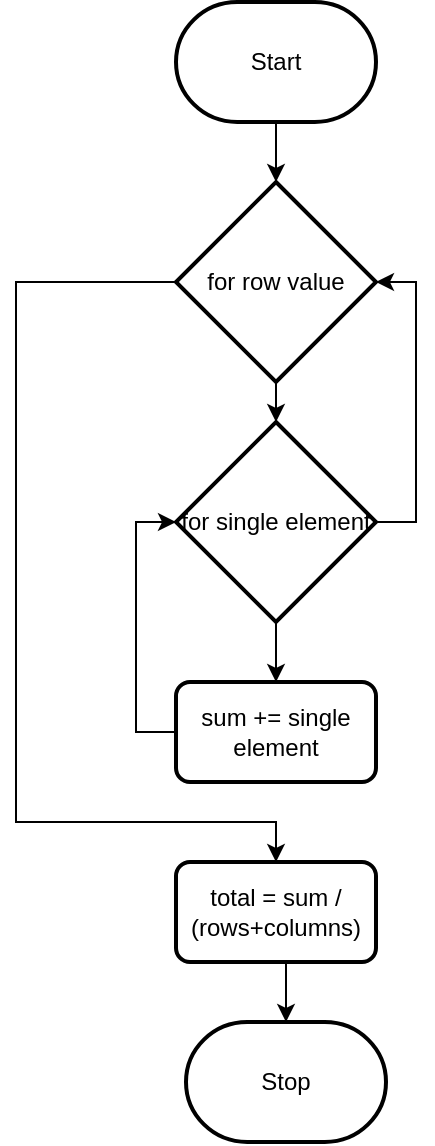 <mxfile version="14.8.0" type="github">
  <diagram id="RTqnX-EMJj5HqA8ffOZD" name="Page-1">
    <mxGraphModel dx="852" dy="514" grid="1" gridSize="10" guides="1" tooltips="1" connect="1" arrows="1" fold="1" page="1" pageScale="1" pageWidth="850" pageHeight="1100" math="0" shadow="0">
      <root>
        <mxCell id="0" />
        <mxCell id="1" parent="0" />
        <mxCell id="cX7OmJHnVWXveSGsJJL_-6" style="edgeStyle=orthogonalEdgeStyle;rounded=0;orthogonalLoop=1;jettySize=auto;html=1;exitX=0.5;exitY=1;exitDx=0;exitDy=0;exitPerimeter=0;entryX=0.5;entryY=0;entryDx=0;entryDy=0;entryPerimeter=0;" edge="1" parent="1" source="cX7OmJHnVWXveSGsJJL_-1" target="cX7OmJHnVWXveSGsJJL_-2">
          <mxGeometry relative="1" as="geometry" />
        </mxCell>
        <mxCell id="cX7OmJHnVWXveSGsJJL_-1" value="Start" style="strokeWidth=2;html=1;shape=mxgraph.flowchart.terminator;whiteSpace=wrap;" vertex="1" parent="1">
          <mxGeometry x="370" y="220" width="100" height="60" as="geometry" />
        </mxCell>
        <mxCell id="cX7OmJHnVWXveSGsJJL_-7" style="edgeStyle=orthogonalEdgeStyle;rounded=0;orthogonalLoop=1;jettySize=auto;html=1;exitX=0.5;exitY=1;exitDx=0;exitDy=0;exitPerimeter=0;entryX=0.5;entryY=0;entryDx=0;entryDy=0;entryPerimeter=0;" edge="1" parent="1" source="cX7OmJHnVWXveSGsJJL_-2" target="cX7OmJHnVWXveSGsJJL_-3">
          <mxGeometry relative="1" as="geometry" />
        </mxCell>
        <mxCell id="cX7OmJHnVWXveSGsJJL_-11" style="edgeStyle=orthogonalEdgeStyle;rounded=0;orthogonalLoop=1;jettySize=auto;html=1;exitX=0;exitY=0.5;exitDx=0;exitDy=0;exitPerimeter=0;entryX=0.5;entryY=0;entryDx=0;entryDy=0;" edge="1" parent="1" source="cX7OmJHnVWXveSGsJJL_-2" target="cX7OmJHnVWXveSGsJJL_-4">
          <mxGeometry relative="1" as="geometry">
            <Array as="points">
              <mxPoint x="290" y="360" />
              <mxPoint x="290" y="630" />
              <mxPoint x="420" y="630" />
            </Array>
          </mxGeometry>
        </mxCell>
        <mxCell id="cX7OmJHnVWXveSGsJJL_-2" value="for row value" style="strokeWidth=2;html=1;shape=mxgraph.flowchart.decision;whiteSpace=wrap;" vertex="1" parent="1">
          <mxGeometry x="370" y="310" width="100" height="100" as="geometry" />
        </mxCell>
        <mxCell id="cX7OmJHnVWXveSGsJJL_-8" style="edgeStyle=orthogonalEdgeStyle;rounded=0;orthogonalLoop=1;jettySize=auto;html=1;exitX=0.5;exitY=1;exitDx=0;exitDy=0;exitPerimeter=0;entryX=0.5;entryY=0;entryDx=0;entryDy=0;" edge="1" parent="1" source="cX7OmJHnVWXveSGsJJL_-3" target="cX7OmJHnVWXveSGsJJL_-5">
          <mxGeometry relative="1" as="geometry" />
        </mxCell>
        <mxCell id="cX7OmJHnVWXveSGsJJL_-10" style="edgeStyle=orthogonalEdgeStyle;rounded=0;orthogonalLoop=1;jettySize=auto;html=1;exitX=1;exitY=0.5;exitDx=0;exitDy=0;exitPerimeter=0;entryX=1;entryY=0.5;entryDx=0;entryDy=0;entryPerimeter=0;" edge="1" parent="1" source="cX7OmJHnVWXveSGsJJL_-3" target="cX7OmJHnVWXveSGsJJL_-2">
          <mxGeometry relative="1" as="geometry" />
        </mxCell>
        <mxCell id="cX7OmJHnVWXveSGsJJL_-3" value="for single element" style="strokeWidth=2;html=1;shape=mxgraph.flowchart.decision;whiteSpace=wrap;" vertex="1" parent="1">
          <mxGeometry x="370" y="430" width="100" height="100" as="geometry" />
        </mxCell>
        <mxCell id="cX7OmJHnVWXveSGsJJL_-14" style="edgeStyle=orthogonalEdgeStyle;rounded=0;orthogonalLoop=1;jettySize=auto;html=1;exitX=0.5;exitY=1;exitDx=0;exitDy=0;entryX=0.5;entryY=0;entryDx=0;entryDy=0;entryPerimeter=0;" edge="1" parent="1" source="cX7OmJHnVWXveSGsJJL_-4" target="cX7OmJHnVWXveSGsJJL_-12">
          <mxGeometry relative="1" as="geometry" />
        </mxCell>
        <mxCell id="cX7OmJHnVWXveSGsJJL_-4" value="total = sum / (rows+columns)" style="rounded=1;whiteSpace=wrap;html=1;absoluteArcSize=1;arcSize=14;strokeWidth=2;" vertex="1" parent="1">
          <mxGeometry x="370" y="650" width="100" height="50" as="geometry" />
        </mxCell>
        <mxCell id="cX7OmJHnVWXveSGsJJL_-9" style="edgeStyle=orthogonalEdgeStyle;rounded=0;orthogonalLoop=1;jettySize=auto;html=1;exitX=0;exitY=0.5;exitDx=0;exitDy=0;entryX=0;entryY=0.5;entryDx=0;entryDy=0;entryPerimeter=0;" edge="1" parent="1" source="cX7OmJHnVWXveSGsJJL_-5" target="cX7OmJHnVWXveSGsJJL_-3">
          <mxGeometry relative="1" as="geometry" />
        </mxCell>
        <mxCell id="cX7OmJHnVWXveSGsJJL_-5" value="sum += single element" style="rounded=1;whiteSpace=wrap;html=1;absoluteArcSize=1;arcSize=14;strokeWidth=2;" vertex="1" parent="1">
          <mxGeometry x="370" y="560" width="100" height="50" as="geometry" />
        </mxCell>
        <mxCell id="cX7OmJHnVWXveSGsJJL_-12" value="Stop" style="strokeWidth=2;html=1;shape=mxgraph.flowchart.terminator;whiteSpace=wrap;" vertex="1" parent="1">
          <mxGeometry x="375" y="730" width="100" height="60" as="geometry" />
        </mxCell>
      </root>
    </mxGraphModel>
  </diagram>
</mxfile>
